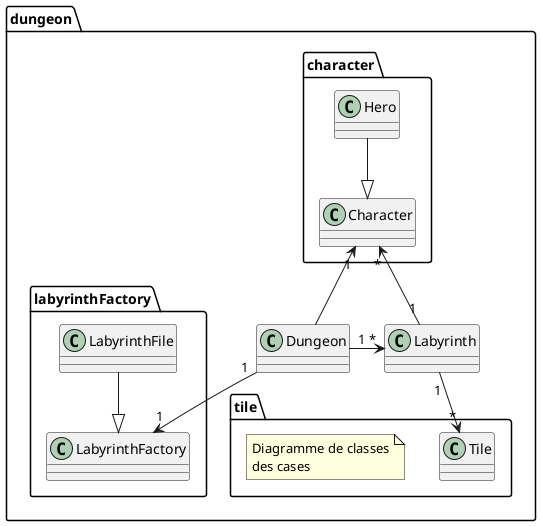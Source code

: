 @startuml

package dungeon{

    class Dungeon{

    }

    class Labyrinth{


    }

    package tile{

        class Tile{

        }

        note "Diagramme de classes\ndes cases" as N1

    }

    package character{

        class Character{

        }

        class Hero{

        }

    }

    package labyrinthFactory{

        class LabyrinthFactory{

        }

        class LabyrinthFile{

        }

    }

}

Dungeon "1" -left-> "*" Labyrinth
Dungeon "1" --> "1" LabyrinthFactory
Labyrinth "1" --> "*" Tile
Labyrinth "1" -up-> "*" Character

Hero --|> Character
Dungeon --> "1" Character

LabyrinthFile --|> LabyrinthFactory

@enduml
